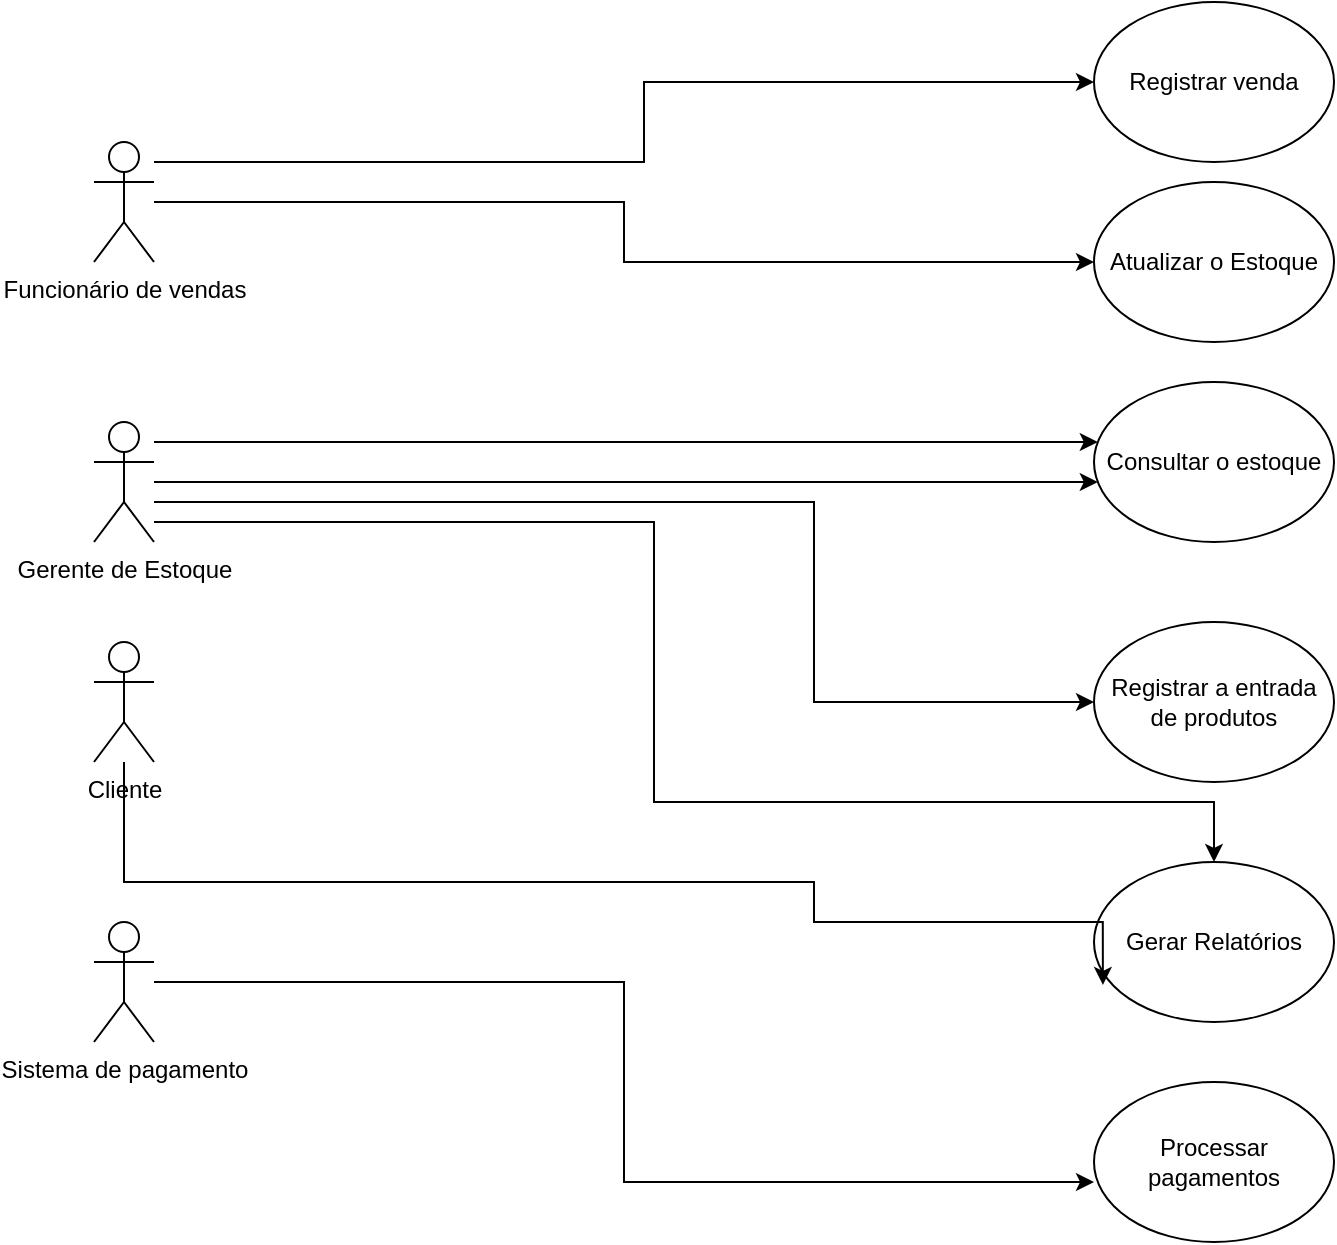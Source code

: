 <mxfile version="24.8.3">
  <diagram name="Página-1" id="D_B9XeDqA8Wg2V0yzFYr">
    <mxGraphModel dx="1050" dy="565" grid="1" gridSize="10" guides="1" tooltips="1" connect="1" arrows="1" fold="1" page="1" pageScale="1" pageWidth="827" pageHeight="1169" math="0" shadow="0">
      <root>
        <mxCell id="0" />
        <mxCell id="1" parent="0" />
        <mxCell id="frmEa14CfCh4Im8LZgaM-27" style="edgeStyle=orthogonalEdgeStyle;rounded=0;orthogonalLoop=1;jettySize=auto;html=1;entryX=0;entryY=0.5;entryDx=0;entryDy=0;" edge="1" parent="1" source="frmEa14CfCh4Im8LZgaM-1" target="frmEa14CfCh4Im8LZgaM-8">
          <mxGeometry relative="1" as="geometry" />
        </mxCell>
        <mxCell id="frmEa14CfCh4Im8LZgaM-29" style="edgeStyle=orthogonalEdgeStyle;rounded=0;orthogonalLoop=1;jettySize=auto;html=1;entryX=0;entryY=0.5;entryDx=0;entryDy=0;" edge="1" parent="1" source="frmEa14CfCh4Im8LZgaM-1" target="frmEa14CfCh4Im8LZgaM-7">
          <mxGeometry relative="1" as="geometry">
            <Array as="points">
              <mxPoint x="375" y="100" />
              <mxPoint x="375" y="60" />
            </Array>
          </mxGeometry>
        </mxCell>
        <mxCell id="frmEa14CfCh4Im8LZgaM-1" value="Funcionário de vendas" style="shape=umlActor;verticalLabelPosition=bottom;verticalAlign=top;html=1;outlineConnect=0;" vertex="1" parent="1">
          <mxGeometry x="100" y="90" width="30" height="60" as="geometry" />
        </mxCell>
        <mxCell id="frmEa14CfCh4Im8LZgaM-23" style="edgeStyle=orthogonalEdgeStyle;rounded=0;orthogonalLoop=1;jettySize=auto;html=1;" edge="1" parent="1" source="frmEa14CfCh4Im8LZgaM-2" target="frmEa14CfCh4Im8LZgaM-9">
          <mxGeometry relative="1" as="geometry">
            <Array as="points">
              <mxPoint x="370" y="260" />
              <mxPoint x="370" y="260" />
            </Array>
          </mxGeometry>
        </mxCell>
        <mxCell id="frmEa14CfCh4Im8LZgaM-24" style="edgeStyle=orthogonalEdgeStyle;rounded=0;orthogonalLoop=1;jettySize=auto;html=1;" edge="1" parent="1" source="frmEa14CfCh4Im8LZgaM-2" target="frmEa14CfCh4Im8LZgaM-10">
          <mxGeometry relative="1" as="geometry">
            <Array as="points">
              <mxPoint x="460" y="270" />
              <mxPoint x="460" y="370" />
            </Array>
          </mxGeometry>
        </mxCell>
        <mxCell id="frmEa14CfCh4Im8LZgaM-25" style="edgeStyle=orthogonalEdgeStyle;rounded=0;orthogonalLoop=1;jettySize=auto;html=1;" edge="1" parent="1" source="frmEa14CfCh4Im8LZgaM-2" target="frmEa14CfCh4Im8LZgaM-11">
          <mxGeometry relative="1" as="geometry">
            <Array as="points">
              <mxPoint x="380" y="280" />
              <mxPoint x="380" y="420" />
              <mxPoint x="660" y="420" />
            </Array>
          </mxGeometry>
        </mxCell>
        <mxCell id="frmEa14CfCh4Im8LZgaM-28" style="edgeStyle=orthogonalEdgeStyle;rounded=0;orthogonalLoop=1;jettySize=auto;html=1;" edge="1" parent="1" source="frmEa14CfCh4Im8LZgaM-2" target="frmEa14CfCh4Im8LZgaM-9">
          <mxGeometry relative="1" as="geometry">
            <Array as="points">
              <mxPoint x="360" y="240" />
              <mxPoint x="360" y="240" />
            </Array>
          </mxGeometry>
        </mxCell>
        <mxCell id="frmEa14CfCh4Im8LZgaM-2" value="Gerente de Estoque" style="shape=umlActor;verticalLabelPosition=bottom;verticalAlign=top;html=1;outlineConnect=0;" vertex="1" parent="1">
          <mxGeometry x="100" y="230" width="30" height="60" as="geometry" />
        </mxCell>
        <mxCell id="frmEa14CfCh4Im8LZgaM-3" value="Cliente" style="shape=umlActor;verticalLabelPosition=bottom;verticalAlign=top;html=1;outlineConnect=0;" vertex="1" parent="1">
          <mxGeometry x="100" y="340" width="30" height="60" as="geometry" />
        </mxCell>
        <mxCell id="frmEa14CfCh4Im8LZgaM-4" value="Sistema de pagamento" style="shape=umlActor;verticalLabelPosition=bottom;verticalAlign=top;html=1;outlineConnect=0;" vertex="1" parent="1">
          <mxGeometry x="100" y="480" width="30" height="60" as="geometry" />
        </mxCell>
        <mxCell id="frmEa14CfCh4Im8LZgaM-7" value="Registrar venda" style="ellipse;whiteSpace=wrap;html=1;" vertex="1" parent="1">
          <mxGeometry x="600" y="20" width="120" height="80" as="geometry" />
        </mxCell>
        <mxCell id="frmEa14CfCh4Im8LZgaM-8" value="Atualizar o Estoque" style="ellipse;whiteSpace=wrap;html=1;" vertex="1" parent="1">
          <mxGeometry x="600" y="110" width="120" height="80" as="geometry" />
        </mxCell>
        <mxCell id="frmEa14CfCh4Im8LZgaM-9" value="Consultar o estoque" style="ellipse;whiteSpace=wrap;html=1;" vertex="1" parent="1">
          <mxGeometry x="600" y="210" width="120" height="80" as="geometry" />
        </mxCell>
        <mxCell id="frmEa14CfCh4Im8LZgaM-10" value="Registrar a entrada de produtos" style="ellipse;whiteSpace=wrap;html=1;" vertex="1" parent="1">
          <mxGeometry x="600" y="330" width="120" height="80" as="geometry" />
        </mxCell>
        <mxCell id="frmEa14CfCh4Im8LZgaM-11" value="Gerar Relatórios" style="ellipse;whiteSpace=wrap;html=1;" vertex="1" parent="1">
          <mxGeometry x="600" y="450" width="120" height="80" as="geometry" />
        </mxCell>
        <mxCell id="frmEa14CfCh4Im8LZgaM-12" value="Processar pagamentos" style="ellipse;whiteSpace=wrap;html=1;" vertex="1" parent="1">
          <mxGeometry x="600" y="560" width="120" height="80" as="geometry" />
        </mxCell>
        <mxCell id="frmEa14CfCh4Im8LZgaM-26" style="edgeStyle=orthogonalEdgeStyle;rounded=0;orthogonalLoop=1;jettySize=auto;html=1;entryX=0;entryY=0.625;entryDx=0;entryDy=0;entryPerimeter=0;" edge="1" parent="1" source="frmEa14CfCh4Im8LZgaM-4" target="frmEa14CfCh4Im8LZgaM-12">
          <mxGeometry relative="1" as="geometry" />
        </mxCell>
        <mxCell id="frmEa14CfCh4Im8LZgaM-30" style="edgeStyle=orthogonalEdgeStyle;rounded=0;orthogonalLoop=1;jettySize=auto;html=1;entryX=0.037;entryY=0.768;entryDx=0;entryDy=0;entryPerimeter=0;" edge="1" parent="1" source="frmEa14CfCh4Im8LZgaM-3" target="frmEa14CfCh4Im8LZgaM-11">
          <mxGeometry relative="1" as="geometry">
            <Array as="points">
              <mxPoint x="115" y="460" />
              <mxPoint x="460" y="460" />
              <mxPoint x="460" y="480" />
              <mxPoint x="604" y="480" />
            </Array>
          </mxGeometry>
        </mxCell>
      </root>
    </mxGraphModel>
  </diagram>
</mxfile>
